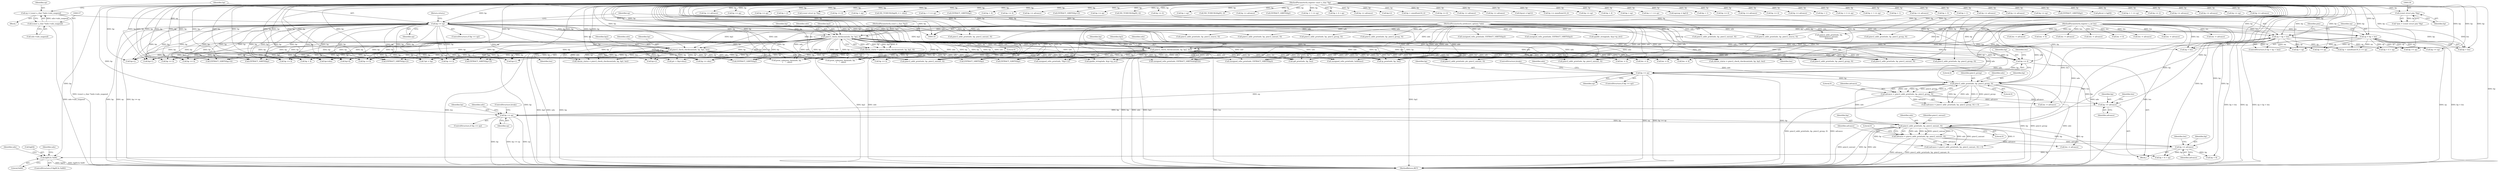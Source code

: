 digraph "0_tcpdump_6fca58f5f9c96749a575f52e20598ad43f5bdf30@array" {
"1001285" [label="(Call,bp[0] & 0x80)"];
"1000121" [label="(MethodParameterIn,register const u_char *bp)"];
"1001271" [label="(Call,bp += advance)"];
"1001257" [label="(Call,advance = pimv2_addr_print(ndo, bp, pimv2_unicast, 0))"];
"1001259" [label="(Call,pimv2_addr_print(ndo, bp, pimv2_unicast, 0))"];
"1001228" [label="(Call,pimv2_addr_print(ndo, bp, pimv2_group, 0))"];
"1000209" [label="(Call,pimv2_check_checksum(ndo, bp, bp2, 8))"];
"1000120" [label="(MethodParameterIn,netdissect_options *ndo)"];
"1000142" [label="(Call,bp >= ep)"];
"1000129" [label="(Call,(const struct pim *)bp)"];
"1000134" [label="(Call,ep = (const u_char *)ndo->ndo_snapend)"];
"1000136" [label="(Call,(const u_char *)ndo->ndo_snapend)"];
"1000123" [label="(MethodParameterIn,const u_char *bp2)"];
"1000221" [label="(Call,pimv2_check_checksum(ndo, bp, bp2, len))"];
"1000122" [label="(MethodParameterIn,register u_int len)"];
"1000230" [label="(Call,pimv2_check_checksum(ndo, bp, bp2, len))"];
"1001216" [label="(Call,bp >= ep)"];
"1001209" [label="(Call,bp += 4)"];
"1000147" [label="(Call,ep > bp + len)"];
"1000152" [label="(Call,ep = bp + len)"];
"1001247" [label="(Call,bp >= ep)"];
"1001240" [label="(Call,bp += advance)"];
"1001226" [label="(Call,advance = pimv2_addr_print(ndo, bp, pimv2_group, 0))"];
"1001261" [label="(Identifier,bp)"];
"1001232" [label="(Literal,0)"];
"1001213" [label="(Identifier,len)"];
"1000222" [label="(Identifier,ndo)"];
"1000549" [label="(Call,bp+4)"];
"1001264" [label="(Literal,0)"];
"1001217" [label="(Identifier,bp)"];
"1001391" [label="(Call,pimv2_addr_print(ndo, bp, pimv2_unicast, 0))"];
"1001430" [label="(Call,pimv2_addr_print(ndo, bp, pimv2_group, 0))"];
"1001289" [label="(Literal,0x80)"];
"1000574" [label="(Call,ipaddr_string(ndo, &ip->ip_src))"];
"1000266" [label="(Call,bp += 4)"];
"1000672" [label="(Call,bp += advance)"];
"1001226" [label="(Call,advance = pimv2_addr_print(ndo, bp, pimv2_group, 0))"];
"1000648" [label="(Call,bp >= ep)"];
"1000219" [label="(Call,cksum_status = pimv2_check_checksum(ndo, bp, bp2, len))"];
"1001210" [label="(Identifier,bp)"];
"1001286" [label="(Call,bp[0])"];
"1000613" [label="(Call,len -= 4)"];
"1001078" [label="(Call,bp >= ep)"];
"1001181" [label="(Call,bp + 2)"];
"1000231" [label="(Identifier,ndo)"];
"1000432" [label="(Call,unsigned_relts_print(ndo, *(bp+1)))"];
"1001209" [label="(Call,bp += 4)"];
"1000270" [label="(Call,bp < ep)"];
"1000134" [label="(Call,ep = (const u_char *)ndo->ndo_snapend)"];
"1000440" [label="(Call,EXTRACT_16BITS(bp+2))"];
"1001229" [label="(Identifier,ndo)"];
"1000560" [label="(Call,(const struct ip *)bp)"];
"1001272" [label="(Identifier,bp)"];
"1000211" [label="(Identifier,bp)"];
"1001258" [label="(Identifier,advance)"];
"1000435" [label="(Call,bp+1)"];
"1001216" [label="(Call,bp >= ep)"];
"1001260" [label="(Identifier,ndo)"];
"1001256" [label="(Call,(advance = pimv2_addr_print(ndo, bp, pimv2_unicast, 0)) < 0)"];
"1000230" [label="(Call,pimv2_check_checksum(ndo, bp, bp2, len))"];
"1000143" [label="(Identifier,bp)"];
"1000911" [label="(Call,len -= advance)"];
"1000692" [label="(Call,len -= 4)"];
"1001321" [label="(Call,bp += 4)"];
"1001375" [label="(Call,bp += 4)"];
"1000232" [label="(Identifier,bp)"];
"1000391" [label="(Call,EXTRACT_32BITS(bp))"];
"1001247" [label="(Call,bp >= ep)"];
"1001273" [label="(Identifier,advance)"];
"1001414" [label="(Call,bp < ep)"];
"1000716" [label="(Call,pimv2_addr_print(ndo, bp, pimv2_unicast, 0))"];
"1000293" [label="(Call,ND_TCHECK2(bp[0], 4 + olen))"];
"1001358" [label="(Call,bp + 3 >= ep)"];
"1000131" [label="(Identifier,bp)"];
"1000977" [label="(Call,EXTRACT_16BITS(bp))"];
"1001242" [label="(Identifier,advance)"];
"1001062" [label="(Call,pimv2_addr_print(ndo, bp, pimv2_group, 0))"];
"1000127" [label="(Call,*pim = (const struct pim *)bp)"];
"1000736" [label="(Call,bp + 4)"];
"1000121" [label="(MethodParameterIn,register const u_char *bp)"];
"1001243" [label="(Call,len -= advance)"];
"1001246" [label="(ControlStructure,if (bp >= ep))"];
"1001368" [label="(Call,unsigned_relts_print(ndo, EXTRACT_16BITS(&bp[2])))"];
"1001225" [label="(Call,(advance = pimv2_addr_print(ndo, bp, pimv2_group, 0)) < 0)"];
"1000783" [label="(Call,bp += 4)"];
"1001263" [label="(Literal,0)"];
"1000644" [label="(Call,len -= advance)"];
"1000320" [label="(Call,unsigned_relts_print(ndo, EXTRACT_16BITS(bp)))"];
"1001219" [label="(ControlStructure,break;)"];
"1001039" [label="(Call,bp += advance)"];
"1001525" [label="(Call,unsigned_relts_print(ndo, EXTRACT_16BITS(bp)))"];
"1001275" [label="(Identifier,len)"];
"1000348" [label="(Call,EXTRACT_16BITS(bp+2))"];
"1000223" [label="(Identifier,bp)"];
"1000322" [label="(Call,EXTRACT_16BITS(bp))"];
"1001379" [label="(Call,bp >= ep)"];
"1000274" [label="(Call,ND_TCHECK2(bp[0], 4))"];
"1000555" [label="(Call,len -= 8)"];
"1001117" [label="(Call,bp += 4)"];
"1001128" [label="(Call,bp < ep)"];
"1001249" [label="(Identifier,ep)"];
"1000135" [label="(Identifier,ep)"];
"1001285" [label="(Call,bp[0] & 0x80)"];
"1001144" [label="(Call,pimv2_addr_print(ndo, bp,\n\t\t\t\t\t\t\t\tpimv2_unicast,\n\t\t\t\t\t\t\t\t0))"];
"1001516" [label="(Call,ND_TCHECK2(bp[0], 2))"];
"1001467" [label="(Call,bp += advance)"];
"1000580" [label="(Call,ipaddr_string(ndo, &ip->ip_dst))"];
"1001257" [label="(Call,advance = pimv2_addr_print(ndo, bp, pimv2_unicast, 0))"];
"1000660" [label="(Call,pimv2_addr_print(ndo, bp, pimv2_unicast, 0))"];
"1001241" [label="(Identifier,bp)"];
"1001177" [label="(Call,EXTRACT_16BITS(bp))"];
"1001262" [label="(Identifier,pimv2_unicast)"];
"1001343" [label="(Call,bp + 1 >= ep)"];
"1001547" [label="(MethodReturn,RET)"];
"1000835" [label="(Call,bp + 4 > ep)"];
"1000147" [label="(Call,ep > bp + len)"];
"1000548" [label="(Call,EXTRACT_32BITS(bp+4))"];
"1000871" [label="(Call,len -= 4)"];
"1000149" [label="(Call,bp + len)"];
"1000908" [label="(Call,bp += advance)"];
"1000233" [label="(Identifier,bp2)"];
"1001240" [label="(Call,bp += advance)"];
"1000349" [label="(Call,bp+2)"];
"1000452" [label="(Call,bp+2)"];
"1000704" [label="(Call,bp >= ep)"];
"1000423" [label="(Call,bp+1)"];
"1001027" [label="(Call,pimv2_addr_print(ndo, bp, pimv2_unicast, 0))"];
"1000472" [label="(Call,ptr < (bp+olen))"];
"1000468" [label="(Call,*ptr = bp)"];
"1001228" [label="(Call,pimv2_addr_print(ndo, bp, pimv2_group, 0))"];
"1000896" [label="(Call,pimv2_addr_print(ndo, bp, pimv2_source, 0))"];
"1000510" [label="(Call,print_unknown_data(ndo, bp, \"\n\t    \", olen))"];
"1000966" [label="(Call,bp + sizeof(uint16_t))"];
"1001199" [label="(Call,bp += 4)"];
"1000588" [label="(Call,ip_print(ndo, bp, len))"];
"1001074" [label="(Call,bp += advance)"];
"1001271" [label="(Call,bp += advance)"];
"1000129" [label="(Call,(const struct pim *)bp)"];
"1000617" [label="(Call,bp >= ep)"];
"1000780" [label="(Call,unsigned_relts_print(ndo, holdtime))"];
"1000144" [label="(Identifier,ep)"];
"1000816" [label="(Call,pimv2_addr_print(ndo, bp, pimv2_group, 0))"];
"1001222" [label="(Identifier,ndo)"];
"1000641" [label="(Call,bp += advance)"];
"1000552" [label="(Call,bp += 8)"];
"1000961" [label="(Call,bp += 4)"];
"1000965" [label="(Call,bp + sizeof(uint16_t) >= ep)"];
"1001112" [label="(Call,frpcnt = bp[1])"];
"1000142" [label="(Call,bp >= ep)"];
"1000124" [label="(Block,)"];
"1000261" [label="(Block,)"];
"1000138" [label="(Call,ndo->ndo_snapend)"];
"1000951" [label="(Call,len -= advance)"];
"1001250" [label="(ControlStructure,break;)"];
"1000979" [label="(Call,bp += sizeof(uint16_t))"];
"1001015" [label="(Call,bp >= ep)"];
"1000451" [label="(Call,EXTRACT_16BITS(bp+2))"];
"1000522" [label="(Call,print_unknown_data(ndo, bp, \"\n\t    \", olen))"];
"1000836" [label="(Call,bp + 4)"];
"1000484" [label="(Call,pimv2_addr_print(ndo, ptr, pimv2_unicast, 0))"];
"1000210" [label="(Identifier,ndo)"];
"1001279" [label="(Call,bp + 8)"];
"1001046" [label="(Call,bp < ep)"];
"1000997" [label="(Call,bp + 1 >= ep)"];
"1000741" [label="(Call,ngroup = bp[1])"];
"1000120" [label="(MethodParameterIn,netdissect_options *ndo)"];
"1001211" [label="(Literal,4)"];
"1001097" [label="(Call,bp + 1)"];
"1000868" [label="(Call,bp += 4)"];
"1000122" [label="(MethodParameterIn,register u_int len)"];
"1001513" [label="(Call,bp += advance)"];
"1000474" [label="(Call,bp+olen)"];
"1001175" [label="(Call,unsigned_relts_print(ndo, EXTRACT_16BITS(bp)))"];
"1000145" [label="(Return,return;)"];
"1001501" [label="(Call,pimv2_addr_print(ndo, bp, pimv2_unicast, 0))"];
"1000153" [label="(Identifier,ep)"];
"1000313" [label="(Call,bp += 4)"];
"1001215" [label="(ControlStructure,if (bp >= ep))"];
"1000209" [label="(Call,pimv2_check_checksum(ndo, bp, bp2, 8))"];
"1001292" [label="(Identifier,ndo)"];
"1001278" [label="(Call,bp + 8 > ep)"];
"1001248" [label="(Identifier,bp)"];
"1000123" [label="(MethodParameterIn,const u_char *bp2)"];
"1000234" [label="(Identifier,len)"];
"1000948" [label="(Call,bp += advance)"];
"1001344" [label="(Call,bp + 1)"];
"1001180" [label="(Call,bp + 2 >= ep)"];
"1000731" [label="(Call,len -= advance)"];
"1001160" [label="(Call,bp + 1 >= ep)"];
"1000136" [label="(Call,(const u_char *)ndo->ndo_snapend)"];
"1001161" [label="(Call,bp + 1)"];
"1001442" [label="(Call,bp += advance)"];
"1000441" [label="(Call,bp+2)"];
"1000936" [label="(Call,pimv2_addr_print(ndo, bp, pimv2_source, 0))"];
"1001359" [label="(Call,bp + 3)"];
"1000998" [label="(Call,bp + 1)"];
"1000212" [label="(Identifier,bp2)"];
"1000148" [label="(Identifier,ep)"];
"1001325" [label="(Call,bp >= ep)"];
"1000629" [label="(Call,pimv2_addr_print(ndo, bp, pimv2_group, 0))"];
"1001490" [label="(Call,bp += advance)"];
"1000159" [label="(Identifier,pim)"];
"1001284" [label="(ControlStructure,if (bp[0] & 0x80))"];
"1001455" [label="(Call,pimv2_addr_print(ndo, bp, pimv2_unicast, 0))"];
"1001244" [label="(Identifier,len)"];
"1001478" [label="(Call,pimv2_addr_print(ndo, bp, pimv2_group, 0))"];
"1000207" [label="(Call,cksum_status = pimv2_check_checksum(ndo, bp, bp2, 8))"];
"1000221" [label="(Call,pimv2_check_checksum(ndo, bp, bp2, len))"];
"1000344" [label="(Call,EXTRACT_16BITS(bp))"];
"1001212" [label="(Call,len -= 4)"];
"1001156" [label="(Call,bp += advance)"];
"1000786" [label="(Call,len -= 4)"];
"1000800" [label="(Call,bp >= ep)"];
"1000675" [label="(Call,len -= advance)"];
"1000152" [label="(Call,ep = bp + len)"];
"1000536" [label="(Call,bp + 4)"];
"1000228" [label="(Call,cksum_status = pimv2_check_checksum(ndo, bp, bp2, len))"];
"1001230" [label="(Identifier,bp)"];
"1001527" [label="(Call,EXTRACT_16BITS(bp))"];
"1001337" [label="(Call,pfxcnt = bp[0])"];
"1000225" [label="(Identifier,len)"];
"1001218" [label="(Identifier,ep)"];
"1000594" [label="(Call,ip6_print(ndo, bp, len))"];
"1000409" [label="(Call,EXTRACT_32BITS(bp))"];
"1001296" [label="(Identifier,ndo)"];
"1001259" [label="(Call,pimv2_addr_print(ndo, bp, pimv2_unicast, 0))"];
"1000831" [label="(Call,len -= advance)"];
"1000141" [label="(ControlStructure,if (bp >= ep))"];
"1001274" [label="(Call,len -= advance)"];
"1001233" [label="(Literal,0)"];
"1001096" [label="(Call,bp + 1 >= ep)"];
"1001231" [label="(Identifier,pimv2_group)"];
"1001253" [label="(Identifier,ndo)"];
"1000735" [label="(Call,bp + 4 > ep)"];
"1000689" [label="(Call,bp += 4)"];
"1000610" [label="(Call,bp += 4)"];
"1000527" [label="(Call,bp += olen)"];
"1001011" [label="(Call,bp += 2)"];
"1001403" [label="(Call,bp += advance)"];
"1000224" [label="(Identifier,bp2)"];
"1000828" [label="(Call,bp += advance)"];
"1000984" [label="(Call,bp >= ep)"];
"1001227" [label="(Identifier,advance)"];
"1000146" [label="(ControlStructure,if (ep > bp + len))"];
"1000213" [label="(Literal,8)"];
"1000154" [label="(Call,bp + len)"];
"1000728" [label="(Call,bp += advance)"];
"1001285" -> "1001284"  [label="AST: "];
"1001285" -> "1001289"  [label="CFG: "];
"1001286" -> "1001285"  [label="AST: "];
"1001289" -> "1001285"  [label="AST: "];
"1001292" -> "1001285"  [label="CFG: "];
"1001296" -> "1001285"  [label="CFG: "];
"1001285" -> "1001547"  [label="DDG: bp[0]"];
"1001285" -> "1001547"  [label="DDG: bp[0] & 0x80"];
"1000121" -> "1001285"  [label="DDG: bp"];
"1001271" -> "1001285"  [label="DDG: bp"];
"1000121" -> "1000119"  [label="AST: "];
"1000121" -> "1001547"  [label="DDG: bp"];
"1000121" -> "1000129"  [label="DDG: bp"];
"1000121" -> "1000142"  [label="DDG: bp"];
"1000121" -> "1000147"  [label="DDG: bp"];
"1000121" -> "1000149"  [label="DDG: bp"];
"1000121" -> "1000152"  [label="DDG: bp"];
"1000121" -> "1000154"  [label="DDG: bp"];
"1000121" -> "1000209"  [label="DDG: bp"];
"1000121" -> "1000221"  [label="DDG: bp"];
"1000121" -> "1000230"  [label="DDG: bp"];
"1000121" -> "1000266"  [label="DDG: bp"];
"1000121" -> "1000270"  [label="DDG: bp"];
"1000121" -> "1000274"  [label="DDG: bp"];
"1000121" -> "1000293"  [label="DDG: bp"];
"1000121" -> "1000313"  [label="DDG: bp"];
"1000121" -> "1000322"  [label="DDG: bp"];
"1000121" -> "1000344"  [label="DDG: bp"];
"1000121" -> "1000348"  [label="DDG: bp"];
"1000121" -> "1000349"  [label="DDG: bp"];
"1000121" -> "1000391"  [label="DDG: bp"];
"1000121" -> "1000409"  [label="DDG: bp"];
"1000121" -> "1000423"  [label="DDG: bp"];
"1000121" -> "1000435"  [label="DDG: bp"];
"1000121" -> "1000440"  [label="DDG: bp"];
"1000121" -> "1000441"  [label="DDG: bp"];
"1000121" -> "1000451"  [label="DDG: bp"];
"1000121" -> "1000452"  [label="DDG: bp"];
"1000121" -> "1000468"  [label="DDG: bp"];
"1000121" -> "1000472"  [label="DDG: bp"];
"1000121" -> "1000474"  [label="DDG: bp"];
"1000121" -> "1000510"  [label="DDG: bp"];
"1000121" -> "1000522"  [label="DDG: bp"];
"1000121" -> "1000527"  [label="DDG: bp"];
"1000121" -> "1000536"  [label="DDG: bp"];
"1000121" -> "1000548"  [label="DDG: bp"];
"1000121" -> "1000549"  [label="DDG: bp"];
"1000121" -> "1000552"  [label="DDG: bp"];
"1000121" -> "1000560"  [label="DDG: bp"];
"1000121" -> "1000588"  [label="DDG: bp"];
"1000121" -> "1000594"  [label="DDG: bp"];
"1000121" -> "1000610"  [label="DDG: bp"];
"1000121" -> "1000617"  [label="DDG: bp"];
"1000121" -> "1000629"  [label="DDG: bp"];
"1000121" -> "1000641"  [label="DDG: bp"];
"1000121" -> "1000648"  [label="DDG: bp"];
"1000121" -> "1000660"  [label="DDG: bp"];
"1000121" -> "1000672"  [label="DDG: bp"];
"1000121" -> "1000689"  [label="DDG: bp"];
"1000121" -> "1000704"  [label="DDG: bp"];
"1000121" -> "1000716"  [label="DDG: bp"];
"1000121" -> "1000728"  [label="DDG: bp"];
"1000121" -> "1000735"  [label="DDG: bp"];
"1000121" -> "1000736"  [label="DDG: bp"];
"1000121" -> "1000741"  [label="DDG: bp"];
"1000121" -> "1000783"  [label="DDG: bp"];
"1000121" -> "1000800"  [label="DDG: bp"];
"1000121" -> "1000816"  [label="DDG: bp"];
"1000121" -> "1000828"  [label="DDG: bp"];
"1000121" -> "1000835"  [label="DDG: bp"];
"1000121" -> "1000836"  [label="DDG: bp"];
"1000121" -> "1000868"  [label="DDG: bp"];
"1000121" -> "1000896"  [label="DDG: bp"];
"1000121" -> "1000908"  [label="DDG: bp"];
"1000121" -> "1000936"  [label="DDG: bp"];
"1000121" -> "1000948"  [label="DDG: bp"];
"1000121" -> "1000961"  [label="DDG: bp"];
"1000121" -> "1000965"  [label="DDG: bp"];
"1000121" -> "1000966"  [label="DDG: bp"];
"1000121" -> "1000977"  [label="DDG: bp"];
"1000121" -> "1000979"  [label="DDG: bp"];
"1000121" -> "1000984"  [label="DDG: bp"];
"1000121" -> "1000997"  [label="DDG: bp"];
"1000121" -> "1000998"  [label="DDG: bp"];
"1000121" -> "1001011"  [label="DDG: bp"];
"1000121" -> "1001015"  [label="DDG: bp"];
"1000121" -> "1001027"  [label="DDG: bp"];
"1000121" -> "1001039"  [label="DDG: bp"];
"1000121" -> "1001046"  [label="DDG: bp"];
"1000121" -> "1001062"  [label="DDG: bp"];
"1000121" -> "1001074"  [label="DDG: bp"];
"1000121" -> "1001078"  [label="DDG: bp"];
"1000121" -> "1001096"  [label="DDG: bp"];
"1000121" -> "1001097"  [label="DDG: bp"];
"1000121" -> "1001112"  [label="DDG: bp"];
"1000121" -> "1001117"  [label="DDG: bp"];
"1000121" -> "1001128"  [label="DDG: bp"];
"1000121" -> "1001144"  [label="DDG: bp"];
"1000121" -> "1001156"  [label="DDG: bp"];
"1000121" -> "1001160"  [label="DDG: bp"];
"1000121" -> "1001161"  [label="DDG: bp"];
"1000121" -> "1001177"  [label="DDG: bp"];
"1000121" -> "1001180"  [label="DDG: bp"];
"1000121" -> "1001181"  [label="DDG: bp"];
"1000121" -> "1001199"  [label="DDG: bp"];
"1000121" -> "1001209"  [label="DDG: bp"];
"1000121" -> "1001216"  [label="DDG: bp"];
"1000121" -> "1001228"  [label="DDG: bp"];
"1000121" -> "1001240"  [label="DDG: bp"];
"1000121" -> "1001247"  [label="DDG: bp"];
"1000121" -> "1001259"  [label="DDG: bp"];
"1000121" -> "1001271"  [label="DDG: bp"];
"1000121" -> "1001278"  [label="DDG: bp"];
"1000121" -> "1001279"  [label="DDG: bp"];
"1000121" -> "1001321"  [label="DDG: bp"];
"1000121" -> "1001325"  [label="DDG: bp"];
"1000121" -> "1001337"  [label="DDG: bp"];
"1000121" -> "1001343"  [label="DDG: bp"];
"1000121" -> "1001344"  [label="DDG: bp"];
"1000121" -> "1001358"  [label="DDG: bp"];
"1000121" -> "1001359"  [label="DDG: bp"];
"1000121" -> "1001375"  [label="DDG: bp"];
"1000121" -> "1001379"  [label="DDG: bp"];
"1000121" -> "1001391"  [label="DDG: bp"];
"1000121" -> "1001403"  [label="DDG: bp"];
"1000121" -> "1001414"  [label="DDG: bp"];
"1000121" -> "1001430"  [label="DDG: bp"];
"1000121" -> "1001442"  [label="DDG: bp"];
"1000121" -> "1001455"  [label="DDG: bp"];
"1000121" -> "1001467"  [label="DDG: bp"];
"1000121" -> "1001478"  [label="DDG: bp"];
"1000121" -> "1001490"  [label="DDG: bp"];
"1000121" -> "1001501"  [label="DDG: bp"];
"1000121" -> "1001513"  [label="DDG: bp"];
"1000121" -> "1001516"  [label="DDG: bp"];
"1000121" -> "1001527"  [label="DDG: bp"];
"1001271" -> "1000261"  [label="AST: "];
"1001271" -> "1001273"  [label="CFG: "];
"1001272" -> "1001271"  [label="AST: "];
"1001273" -> "1001271"  [label="AST: "];
"1001275" -> "1001271"  [label="CFG: "];
"1001257" -> "1001271"  [label="DDG: advance"];
"1001259" -> "1001271"  [label="DDG: bp"];
"1001271" -> "1001278"  [label="DDG: bp"];
"1001271" -> "1001279"  [label="DDG: bp"];
"1001257" -> "1001256"  [label="AST: "];
"1001257" -> "1001259"  [label="CFG: "];
"1001258" -> "1001257"  [label="AST: "];
"1001259" -> "1001257"  [label="AST: "];
"1001264" -> "1001257"  [label="CFG: "];
"1001257" -> "1001547"  [label="DDG: advance"];
"1001257" -> "1001547"  [label="DDG: pimv2_addr_print(ndo, bp, pimv2_unicast, 0)"];
"1001257" -> "1001256"  [label="DDG: advance"];
"1001259" -> "1001257"  [label="DDG: ndo"];
"1001259" -> "1001257"  [label="DDG: bp"];
"1001259" -> "1001257"  [label="DDG: pimv2_unicast"];
"1001259" -> "1001257"  [label="DDG: 0"];
"1001257" -> "1001274"  [label="DDG: advance"];
"1001259" -> "1001263"  [label="CFG: "];
"1001260" -> "1001259"  [label="AST: "];
"1001261" -> "1001259"  [label="AST: "];
"1001262" -> "1001259"  [label="AST: "];
"1001263" -> "1001259"  [label="AST: "];
"1001259" -> "1001547"  [label="DDG: pimv2_unicast"];
"1001259" -> "1001547"  [label="DDG: ndo"];
"1001259" -> "1001547"  [label="DDG: bp"];
"1001259" -> "1001256"  [label="DDG: ndo"];
"1001259" -> "1001256"  [label="DDG: bp"];
"1001259" -> "1001256"  [label="DDG: pimv2_unicast"];
"1001259" -> "1001256"  [label="DDG: 0"];
"1001228" -> "1001259"  [label="DDG: ndo"];
"1000120" -> "1001259"  [label="DDG: ndo"];
"1001247" -> "1001259"  [label="DDG: bp"];
"1001228" -> "1001226"  [label="AST: "];
"1001228" -> "1001232"  [label="CFG: "];
"1001229" -> "1001228"  [label="AST: "];
"1001230" -> "1001228"  [label="AST: "];
"1001231" -> "1001228"  [label="AST: "];
"1001232" -> "1001228"  [label="AST: "];
"1001226" -> "1001228"  [label="CFG: "];
"1001228" -> "1001547"  [label="DDG: ndo"];
"1001228" -> "1001547"  [label="DDG: bp"];
"1001228" -> "1001547"  [label="DDG: pimv2_group"];
"1001228" -> "1001225"  [label="DDG: ndo"];
"1001228" -> "1001225"  [label="DDG: bp"];
"1001228" -> "1001225"  [label="DDG: pimv2_group"];
"1001228" -> "1001225"  [label="DDG: 0"];
"1001228" -> "1001226"  [label="DDG: ndo"];
"1001228" -> "1001226"  [label="DDG: bp"];
"1001228" -> "1001226"  [label="DDG: pimv2_group"];
"1001228" -> "1001226"  [label="DDG: 0"];
"1000209" -> "1001228"  [label="DDG: ndo"];
"1000221" -> "1001228"  [label="DDG: ndo"];
"1000230" -> "1001228"  [label="DDG: ndo"];
"1000120" -> "1001228"  [label="DDG: ndo"];
"1001216" -> "1001228"  [label="DDG: bp"];
"1001228" -> "1001240"  [label="DDG: bp"];
"1000209" -> "1000207"  [label="AST: "];
"1000209" -> "1000213"  [label="CFG: "];
"1000210" -> "1000209"  [label="AST: "];
"1000211" -> "1000209"  [label="AST: "];
"1000212" -> "1000209"  [label="AST: "];
"1000213" -> "1000209"  [label="AST: "];
"1000207" -> "1000209"  [label="CFG: "];
"1000209" -> "1001547"  [label="DDG: ndo"];
"1000209" -> "1001547"  [label="DDG: bp2"];
"1000209" -> "1001547"  [label="DDG: bp"];
"1000209" -> "1000207"  [label="DDG: ndo"];
"1000209" -> "1000207"  [label="DDG: bp"];
"1000209" -> "1000207"  [label="DDG: bp2"];
"1000209" -> "1000207"  [label="DDG: 8"];
"1000120" -> "1000209"  [label="DDG: ndo"];
"1000142" -> "1000209"  [label="DDG: bp"];
"1000123" -> "1000209"  [label="DDG: bp2"];
"1000209" -> "1000221"  [label="DDG: ndo"];
"1000209" -> "1000221"  [label="DDG: bp"];
"1000209" -> "1000221"  [label="DDG: bp2"];
"1000209" -> "1000266"  [label="DDG: bp"];
"1000209" -> "1000320"  [label="DDG: ndo"];
"1000209" -> "1000322"  [label="DDG: bp"];
"1000209" -> "1000344"  [label="DDG: bp"];
"1000209" -> "1000391"  [label="DDG: bp"];
"1000209" -> "1000409"  [label="DDG: bp"];
"1000209" -> "1000423"  [label="DDG: bp"];
"1000209" -> "1000432"  [label="DDG: ndo"];
"1000209" -> "1000435"  [label="DDG: bp"];
"1000209" -> "1000440"  [label="DDG: bp"];
"1000209" -> "1000441"  [label="DDG: bp"];
"1000209" -> "1000451"  [label="DDG: bp"];
"1000209" -> "1000452"  [label="DDG: bp"];
"1000209" -> "1000468"  [label="DDG: bp"];
"1000209" -> "1000472"  [label="DDG: bp"];
"1000209" -> "1000474"  [label="DDG: bp"];
"1000209" -> "1000484"  [label="DDG: ndo"];
"1000209" -> "1000510"  [label="DDG: ndo"];
"1000209" -> "1000510"  [label="DDG: bp"];
"1000209" -> "1000522"  [label="DDG: ndo"];
"1000209" -> "1000522"  [label="DDG: bp"];
"1000209" -> "1000527"  [label="DDG: bp"];
"1000209" -> "1000536"  [label="DDG: bp"];
"1000209" -> "1000548"  [label="DDG: bp"];
"1000209" -> "1000549"  [label="DDG: bp"];
"1000209" -> "1000552"  [label="DDG: bp"];
"1000209" -> "1000574"  [label="DDG: ndo"];
"1000209" -> "1000588"  [label="DDG: ndo"];
"1000209" -> "1000588"  [label="DDG: bp"];
"1000209" -> "1000594"  [label="DDG: ndo"];
"1000209" -> "1000594"  [label="DDG: bp"];
"1000209" -> "1000610"  [label="DDG: bp"];
"1000209" -> "1000629"  [label="DDG: ndo"];
"1000209" -> "1000689"  [label="DDG: bp"];
"1000209" -> "1000716"  [label="DDG: ndo"];
"1000209" -> "1000780"  [label="DDG: ndo"];
"1000209" -> "1000816"  [label="DDG: ndo"];
"1000209" -> "1000961"  [label="DDG: bp"];
"1000209" -> "1001027"  [label="DDG: ndo"];
"1000209" -> "1001209"  [label="DDG: bp"];
"1000209" -> "1001321"  [label="DDG: bp"];
"1000209" -> "1001368"  [label="DDG: ndo"];
"1000209" -> "1001455"  [label="DDG: ndo"];
"1000209" -> "1001455"  [label="DDG: bp"];
"1000120" -> "1000119"  [label="AST: "];
"1000120" -> "1001547"  [label="DDG: ndo"];
"1000120" -> "1000221"  [label="DDG: ndo"];
"1000120" -> "1000230"  [label="DDG: ndo"];
"1000120" -> "1000320"  [label="DDG: ndo"];
"1000120" -> "1000432"  [label="DDG: ndo"];
"1000120" -> "1000484"  [label="DDG: ndo"];
"1000120" -> "1000510"  [label="DDG: ndo"];
"1000120" -> "1000522"  [label="DDG: ndo"];
"1000120" -> "1000574"  [label="DDG: ndo"];
"1000120" -> "1000580"  [label="DDG: ndo"];
"1000120" -> "1000588"  [label="DDG: ndo"];
"1000120" -> "1000594"  [label="DDG: ndo"];
"1000120" -> "1000629"  [label="DDG: ndo"];
"1000120" -> "1000660"  [label="DDG: ndo"];
"1000120" -> "1000716"  [label="DDG: ndo"];
"1000120" -> "1000780"  [label="DDG: ndo"];
"1000120" -> "1000816"  [label="DDG: ndo"];
"1000120" -> "1000896"  [label="DDG: ndo"];
"1000120" -> "1000936"  [label="DDG: ndo"];
"1000120" -> "1001027"  [label="DDG: ndo"];
"1000120" -> "1001062"  [label="DDG: ndo"];
"1000120" -> "1001144"  [label="DDG: ndo"];
"1000120" -> "1001175"  [label="DDG: ndo"];
"1000120" -> "1001368"  [label="DDG: ndo"];
"1000120" -> "1001391"  [label="DDG: ndo"];
"1000120" -> "1001430"  [label="DDG: ndo"];
"1000120" -> "1001455"  [label="DDG: ndo"];
"1000120" -> "1001478"  [label="DDG: ndo"];
"1000120" -> "1001501"  [label="DDG: ndo"];
"1000120" -> "1001525"  [label="DDG: ndo"];
"1000142" -> "1000141"  [label="AST: "];
"1000142" -> "1000144"  [label="CFG: "];
"1000143" -> "1000142"  [label="AST: "];
"1000144" -> "1000142"  [label="AST: "];
"1000145" -> "1000142"  [label="CFG: "];
"1000148" -> "1000142"  [label="CFG: "];
"1000142" -> "1001547"  [label="DDG: bp >= ep"];
"1000142" -> "1001547"  [label="DDG: ep"];
"1000142" -> "1001547"  [label="DDG: bp"];
"1000129" -> "1000142"  [label="DDG: bp"];
"1000134" -> "1000142"  [label="DDG: ep"];
"1000142" -> "1000147"  [label="DDG: ep"];
"1000142" -> "1000147"  [label="DDG: bp"];
"1000142" -> "1000149"  [label="DDG: bp"];
"1000142" -> "1000152"  [label="DDG: bp"];
"1000142" -> "1000154"  [label="DDG: bp"];
"1000142" -> "1000230"  [label="DDG: bp"];
"1000142" -> "1000266"  [label="DDG: bp"];
"1000142" -> "1000322"  [label="DDG: bp"];
"1000142" -> "1000344"  [label="DDG: bp"];
"1000142" -> "1000391"  [label="DDG: bp"];
"1000142" -> "1000409"  [label="DDG: bp"];
"1000142" -> "1000423"  [label="DDG: bp"];
"1000142" -> "1000435"  [label="DDG: bp"];
"1000142" -> "1000440"  [label="DDG: bp"];
"1000142" -> "1000441"  [label="DDG: bp"];
"1000142" -> "1000451"  [label="DDG: bp"];
"1000142" -> "1000452"  [label="DDG: bp"];
"1000142" -> "1000468"  [label="DDG: bp"];
"1000142" -> "1000472"  [label="DDG: bp"];
"1000142" -> "1000474"  [label="DDG: bp"];
"1000142" -> "1000510"  [label="DDG: bp"];
"1000142" -> "1000522"  [label="DDG: bp"];
"1000142" -> "1000527"  [label="DDG: bp"];
"1000142" -> "1000536"  [label="DDG: bp"];
"1000142" -> "1000548"  [label="DDG: bp"];
"1000142" -> "1000549"  [label="DDG: bp"];
"1000142" -> "1000552"  [label="DDG: bp"];
"1000142" -> "1000588"  [label="DDG: bp"];
"1000142" -> "1000594"  [label="DDG: bp"];
"1000142" -> "1000610"  [label="DDG: bp"];
"1000142" -> "1000689"  [label="DDG: bp"];
"1000142" -> "1000961"  [label="DDG: bp"];
"1000142" -> "1001209"  [label="DDG: bp"];
"1000142" -> "1001321"  [label="DDG: bp"];
"1000142" -> "1001455"  [label="DDG: bp"];
"1000129" -> "1000127"  [label="AST: "];
"1000129" -> "1000131"  [label="CFG: "];
"1000130" -> "1000129"  [label="AST: "];
"1000131" -> "1000129"  [label="AST: "];
"1000127" -> "1000129"  [label="CFG: "];
"1000129" -> "1000127"  [label="DDG: bp"];
"1000134" -> "1000124"  [label="AST: "];
"1000134" -> "1000136"  [label="CFG: "];
"1000135" -> "1000134"  [label="AST: "];
"1000136" -> "1000134"  [label="AST: "];
"1000143" -> "1000134"  [label="CFG: "];
"1000134" -> "1001547"  [label="DDG: (const u_char *)ndo->ndo_snapend"];
"1000136" -> "1000134"  [label="DDG: ndo->ndo_snapend"];
"1000136" -> "1000138"  [label="CFG: "];
"1000137" -> "1000136"  [label="AST: "];
"1000138" -> "1000136"  [label="AST: "];
"1000136" -> "1001547"  [label="DDG: ndo->ndo_snapend"];
"1000123" -> "1000119"  [label="AST: "];
"1000123" -> "1001547"  [label="DDG: bp2"];
"1000123" -> "1000221"  [label="DDG: bp2"];
"1000123" -> "1000230"  [label="DDG: bp2"];
"1000221" -> "1000219"  [label="AST: "];
"1000221" -> "1000225"  [label="CFG: "];
"1000222" -> "1000221"  [label="AST: "];
"1000223" -> "1000221"  [label="AST: "];
"1000224" -> "1000221"  [label="AST: "];
"1000225" -> "1000221"  [label="AST: "];
"1000219" -> "1000221"  [label="CFG: "];
"1000221" -> "1001547"  [label="DDG: len"];
"1000221" -> "1001547"  [label="DDG: bp"];
"1000221" -> "1001547"  [label="DDG: ndo"];
"1000221" -> "1001547"  [label="DDG: bp2"];
"1000221" -> "1000219"  [label="DDG: ndo"];
"1000221" -> "1000219"  [label="DDG: bp"];
"1000221" -> "1000219"  [label="DDG: bp2"];
"1000221" -> "1000219"  [label="DDG: len"];
"1000122" -> "1000221"  [label="DDG: len"];
"1000221" -> "1000266"  [label="DDG: bp"];
"1000221" -> "1000320"  [label="DDG: ndo"];
"1000221" -> "1000322"  [label="DDG: bp"];
"1000221" -> "1000344"  [label="DDG: bp"];
"1000221" -> "1000391"  [label="DDG: bp"];
"1000221" -> "1000409"  [label="DDG: bp"];
"1000221" -> "1000423"  [label="DDG: bp"];
"1000221" -> "1000432"  [label="DDG: ndo"];
"1000221" -> "1000435"  [label="DDG: bp"];
"1000221" -> "1000440"  [label="DDG: bp"];
"1000221" -> "1000441"  [label="DDG: bp"];
"1000221" -> "1000451"  [label="DDG: bp"];
"1000221" -> "1000452"  [label="DDG: bp"];
"1000221" -> "1000468"  [label="DDG: bp"];
"1000221" -> "1000472"  [label="DDG: bp"];
"1000221" -> "1000474"  [label="DDG: bp"];
"1000221" -> "1000484"  [label="DDG: ndo"];
"1000221" -> "1000510"  [label="DDG: ndo"];
"1000221" -> "1000510"  [label="DDG: bp"];
"1000221" -> "1000522"  [label="DDG: ndo"];
"1000221" -> "1000522"  [label="DDG: bp"];
"1000221" -> "1000527"  [label="DDG: bp"];
"1000221" -> "1000536"  [label="DDG: bp"];
"1000221" -> "1000548"  [label="DDG: bp"];
"1000221" -> "1000549"  [label="DDG: bp"];
"1000221" -> "1000552"  [label="DDG: bp"];
"1000221" -> "1000555"  [label="DDG: len"];
"1000221" -> "1000574"  [label="DDG: ndo"];
"1000221" -> "1000588"  [label="DDG: ndo"];
"1000221" -> "1000588"  [label="DDG: bp"];
"1000221" -> "1000588"  [label="DDG: len"];
"1000221" -> "1000594"  [label="DDG: ndo"];
"1000221" -> "1000594"  [label="DDG: bp"];
"1000221" -> "1000594"  [label="DDG: len"];
"1000221" -> "1000610"  [label="DDG: bp"];
"1000221" -> "1000613"  [label="DDG: len"];
"1000221" -> "1000629"  [label="DDG: ndo"];
"1000221" -> "1000689"  [label="DDG: bp"];
"1000221" -> "1000692"  [label="DDG: len"];
"1000221" -> "1000716"  [label="DDG: ndo"];
"1000221" -> "1000780"  [label="DDG: ndo"];
"1000221" -> "1000816"  [label="DDG: ndo"];
"1000221" -> "1000961"  [label="DDG: bp"];
"1000221" -> "1001027"  [label="DDG: ndo"];
"1000221" -> "1001209"  [label="DDG: bp"];
"1000221" -> "1001212"  [label="DDG: len"];
"1000221" -> "1001321"  [label="DDG: bp"];
"1000221" -> "1001368"  [label="DDG: ndo"];
"1000221" -> "1001455"  [label="DDG: ndo"];
"1000221" -> "1001455"  [label="DDG: bp"];
"1000122" -> "1000119"  [label="AST: "];
"1000122" -> "1001547"  [label="DDG: len"];
"1000122" -> "1000147"  [label="DDG: len"];
"1000122" -> "1000149"  [label="DDG: len"];
"1000122" -> "1000152"  [label="DDG: len"];
"1000122" -> "1000154"  [label="DDG: len"];
"1000122" -> "1000230"  [label="DDG: len"];
"1000122" -> "1000555"  [label="DDG: len"];
"1000122" -> "1000588"  [label="DDG: len"];
"1000122" -> "1000594"  [label="DDG: len"];
"1000122" -> "1000613"  [label="DDG: len"];
"1000122" -> "1000644"  [label="DDG: len"];
"1000122" -> "1000675"  [label="DDG: len"];
"1000122" -> "1000692"  [label="DDG: len"];
"1000122" -> "1000731"  [label="DDG: len"];
"1000122" -> "1000786"  [label="DDG: len"];
"1000122" -> "1000831"  [label="DDG: len"];
"1000122" -> "1000871"  [label="DDG: len"];
"1000122" -> "1000911"  [label="DDG: len"];
"1000122" -> "1000951"  [label="DDG: len"];
"1000122" -> "1001212"  [label="DDG: len"];
"1000122" -> "1001243"  [label="DDG: len"];
"1000122" -> "1001274"  [label="DDG: len"];
"1000230" -> "1000228"  [label="AST: "];
"1000230" -> "1000234"  [label="CFG: "];
"1000231" -> "1000230"  [label="AST: "];
"1000232" -> "1000230"  [label="AST: "];
"1000233" -> "1000230"  [label="AST: "];
"1000234" -> "1000230"  [label="AST: "];
"1000228" -> "1000230"  [label="CFG: "];
"1000230" -> "1001547"  [label="DDG: bp2"];
"1000230" -> "1001547"  [label="DDG: ndo"];
"1000230" -> "1001547"  [label="DDG: bp"];
"1000230" -> "1001547"  [label="DDG: len"];
"1000230" -> "1000228"  [label="DDG: ndo"];
"1000230" -> "1000228"  [label="DDG: bp"];
"1000230" -> "1000228"  [label="DDG: bp2"];
"1000230" -> "1000228"  [label="DDG: len"];
"1000230" -> "1000266"  [label="DDG: bp"];
"1000230" -> "1000320"  [label="DDG: ndo"];
"1000230" -> "1000322"  [label="DDG: bp"];
"1000230" -> "1000344"  [label="DDG: bp"];
"1000230" -> "1000391"  [label="DDG: bp"];
"1000230" -> "1000409"  [label="DDG: bp"];
"1000230" -> "1000423"  [label="DDG: bp"];
"1000230" -> "1000432"  [label="DDG: ndo"];
"1000230" -> "1000435"  [label="DDG: bp"];
"1000230" -> "1000440"  [label="DDG: bp"];
"1000230" -> "1000441"  [label="DDG: bp"];
"1000230" -> "1000451"  [label="DDG: bp"];
"1000230" -> "1000452"  [label="DDG: bp"];
"1000230" -> "1000468"  [label="DDG: bp"];
"1000230" -> "1000472"  [label="DDG: bp"];
"1000230" -> "1000474"  [label="DDG: bp"];
"1000230" -> "1000484"  [label="DDG: ndo"];
"1000230" -> "1000510"  [label="DDG: ndo"];
"1000230" -> "1000510"  [label="DDG: bp"];
"1000230" -> "1000522"  [label="DDG: ndo"];
"1000230" -> "1000522"  [label="DDG: bp"];
"1000230" -> "1000527"  [label="DDG: bp"];
"1000230" -> "1000536"  [label="DDG: bp"];
"1000230" -> "1000548"  [label="DDG: bp"];
"1000230" -> "1000549"  [label="DDG: bp"];
"1000230" -> "1000552"  [label="DDG: bp"];
"1000230" -> "1000555"  [label="DDG: len"];
"1000230" -> "1000574"  [label="DDG: ndo"];
"1000230" -> "1000588"  [label="DDG: ndo"];
"1000230" -> "1000588"  [label="DDG: bp"];
"1000230" -> "1000588"  [label="DDG: len"];
"1000230" -> "1000594"  [label="DDG: ndo"];
"1000230" -> "1000594"  [label="DDG: bp"];
"1000230" -> "1000594"  [label="DDG: len"];
"1000230" -> "1000610"  [label="DDG: bp"];
"1000230" -> "1000613"  [label="DDG: len"];
"1000230" -> "1000629"  [label="DDG: ndo"];
"1000230" -> "1000689"  [label="DDG: bp"];
"1000230" -> "1000692"  [label="DDG: len"];
"1000230" -> "1000716"  [label="DDG: ndo"];
"1000230" -> "1000780"  [label="DDG: ndo"];
"1000230" -> "1000816"  [label="DDG: ndo"];
"1000230" -> "1000961"  [label="DDG: bp"];
"1000230" -> "1001027"  [label="DDG: ndo"];
"1000230" -> "1001209"  [label="DDG: bp"];
"1000230" -> "1001212"  [label="DDG: len"];
"1000230" -> "1001321"  [label="DDG: bp"];
"1000230" -> "1001368"  [label="DDG: ndo"];
"1000230" -> "1001455"  [label="DDG: ndo"];
"1000230" -> "1001455"  [label="DDG: bp"];
"1001216" -> "1001215"  [label="AST: "];
"1001216" -> "1001218"  [label="CFG: "];
"1001217" -> "1001216"  [label="AST: "];
"1001218" -> "1001216"  [label="AST: "];
"1001219" -> "1001216"  [label="CFG: "];
"1001222" -> "1001216"  [label="CFG: "];
"1001216" -> "1001547"  [label="DDG: ep"];
"1001216" -> "1001547"  [label="DDG: bp >= ep"];
"1001216" -> "1001547"  [label="DDG: bp"];
"1001209" -> "1001216"  [label="DDG: bp"];
"1000147" -> "1001216"  [label="DDG: ep"];
"1000152" -> "1001216"  [label="DDG: ep"];
"1001216" -> "1001247"  [label="DDG: ep"];
"1001209" -> "1000261"  [label="AST: "];
"1001209" -> "1001211"  [label="CFG: "];
"1001210" -> "1001209"  [label="AST: "];
"1001211" -> "1001209"  [label="AST: "];
"1001213" -> "1001209"  [label="CFG: "];
"1000147" -> "1000146"  [label="AST: "];
"1000147" -> "1000149"  [label="CFG: "];
"1000148" -> "1000147"  [label="AST: "];
"1000149" -> "1000147"  [label="AST: "];
"1000153" -> "1000147"  [label="CFG: "];
"1000159" -> "1000147"  [label="CFG: "];
"1000147" -> "1001547"  [label="DDG: bp + len"];
"1000147" -> "1001547"  [label="DDG: ep"];
"1000147" -> "1001547"  [label="DDG: ep > bp + len"];
"1000147" -> "1000270"  [label="DDG: ep"];
"1000147" -> "1000617"  [label="DDG: ep"];
"1000147" -> "1000704"  [label="DDG: ep"];
"1000147" -> "1000735"  [label="DDG: ep"];
"1000147" -> "1000965"  [label="DDG: ep"];
"1000147" -> "1001325"  [label="DDG: ep"];
"1000152" -> "1000146"  [label="AST: "];
"1000152" -> "1000154"  [label="CFG: "];
"1000153" -> "1000152"  [label="AST: "];
"1000154" -> "1000152"  [label="AST: "];
"1000159" -> "1000152"  [label="CFG: "];
"1000152" -> "1001547"  [label="DDG: ep"];
"1000152" -> "1001547"  [label="DDG: bp + len"];
"1000152" -> "1000270"  [label="DDG: ep"];
"1000152" -> "1000617"  [label="DDG: ep"];
"1000152" -> "1000704"  [label="DDG: ep"];
"1000152" -> "1000735"  [label="DDG: ep"];
"1000152" -> "1000965"  [label="DDG: ep"];
"1000152" -> "1001325"  [label="DDG: ep"];
"1001247" -> "1001246"  [label="AST: "];
"1001247" -> "1001249"  [label="CFG: "];
"1001248" -> "1001247"  [label="AST: "];
"1001249" -> "1001247"  [label="AST: "];
"1001250" -> "1001247"  [label="CFG: "];
"1001253" -> "1001247"  [label="CFG: "];
"1001247" -> "1001547"  [label="DDG: bp >= ep"];
"1001247" -> "1001547"  [label="DDG: ep"];
"1001247" -> "1001547"  [label="DDG: bp"];
"1001240" -> "1001247"  [label="DDG: bp"];
"1001247" -> "1001278"  [label="DDG: ep"];
"1001240" -> "1000261"  [label="AST: "];
"1001240" -> "1001242"  [label="CFG: "];
"1001241" -> "1001240"  [label="AST: "];
"1001242" -> "1001240"  [label="AST: "];
"1001244" -> "1001240"  [label="CFG: "];
"1001226" -> "1001240"  [label="DDG: advance"];
"1001226" -> "1001225"  [label="AST: "];
"1001227" -> "1001226"  [label="AST: "];
"1001233" -> "1001226"  [label="CFG: "];
"1001226" -> "1001547"  [label="DDG: pimv2_addr_print(ndo, bp, pimv2_group, 0)"];
"1001226" -> "1001547"  [label="DDG: advance"];
"1001226" -> "1001225"  [label="DDG: advance"];
"1001226" -> "1001243"  [label="DDG: advance"];
}
